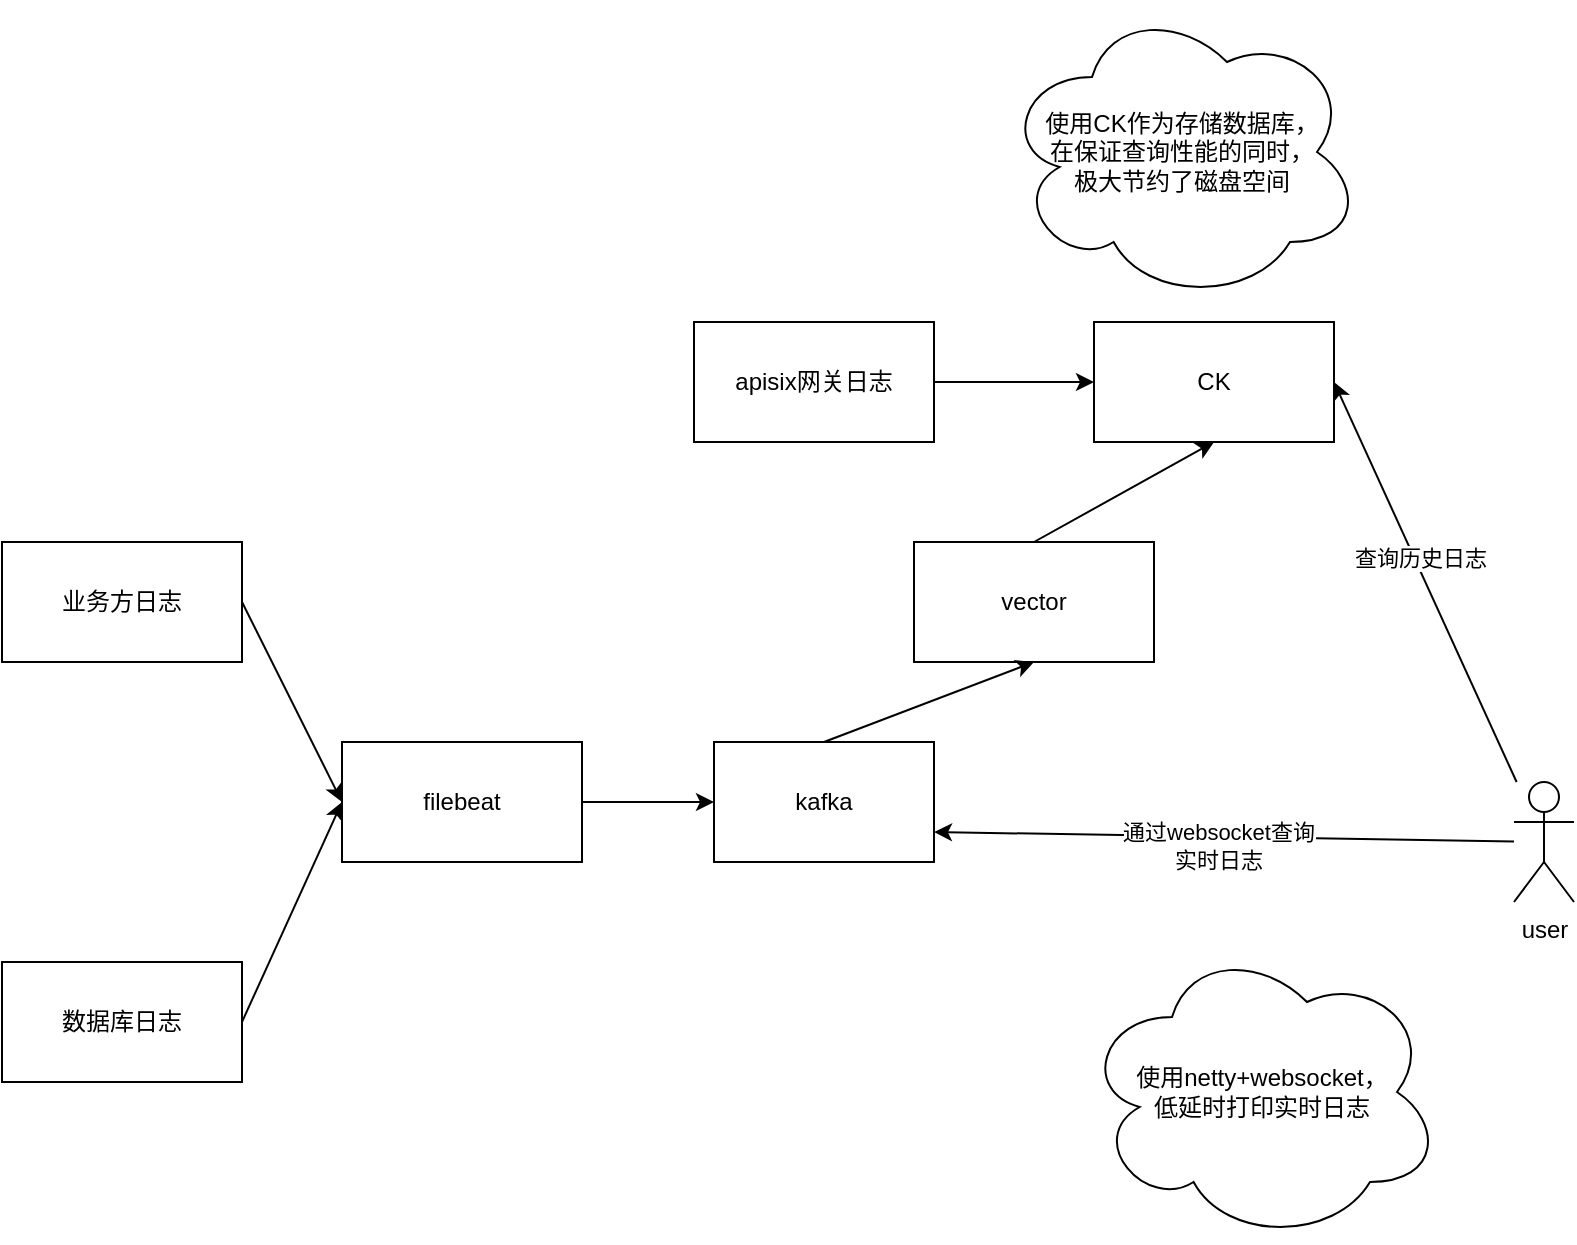 <mxfile version="24.6.4" type="github">
  <diagram name="第 1 页" id="ueAJS5mP7FaN1MOuHvFC">
    <mxGraphModel dx="1434" dy="744" grid="1" gridSize="10" guides="1" tooltips="1" connect="1" arrows="1" fold="1" page="1" pageScale="1" pageWidth="827" pageHeight="1169" math="0" shadow="0">
      <root>
        <mxCell id="0" />
        <mxCell id="1" parent="0" />
        <mxCell id="4DzzyMRUXaFFxC4SUeA8-1" value="user" style="shape=umlActor;verticalLabelPosition=bottom;verticalAlign=top;html=1;outlineConnect=0;" vertex="1" parent="1">
          <mxGeometry x="780" y="430" width="30" height="60" as="geometry" />
        </mxCell>
        <mxCell id="4DzzyMRUXaFFxC4SUeA8-4" value="" style="endArrow=classic;html=1;rounded=0;entryX=1;entryY=0.5;entryDx=0;entryDy=0;" edge="1" parent="1" source="4DzzyMRUXaFFxC4SUeA8-1" target="4DzzyMRUXaFFxC4SUeA8-5">
          <mxGeometry width="50" height="50" relative="1" as="geometry">
            <mxPoint x="394" y="510" as="sourcePoint" />
            <mxPoint x="594" y="310" as="targetPoint" />
            <Array as="points" />
          </mxGeometry>
        </mxCell>
        <mxCell id="4DzzyMRUXaFFxC4SUeA8-8" value="查询历史日志" style="edgeLabel;html=1;align=center;verticalAlign=middle;resizable=0;points=[];" vertex="1" connectable="0" parent="4DzzyMRUXaFFxC4SUeA8-4">
          <mxGeometry x="0.114" y="-3" relative="1" as="geometry">
            <mxPoint as="offset" />
          </mxGeometry>
        </mxCell>
        <mxCell id="4DzzyMRUXaFFxC4SUeA8-5" value="CK" style="rounded=0;whiteSpace=wrap;html=1;" vertex="1" parent="1">
          <mxGeometry x="570" y="200" width="120" height="60" as="geometry" />
        </mxCell>
        <mxCell id="4DzzyMRUXaFFxC4SUeA8-6" value="" style="endArrow=classic;html=1;rounded=0;entryX=1;entryY=0.75;entryDx=0;entryDy=0;" edge="1" parent="1" source="4DzzyMRUXaFFxC4SUeA8-1" target="4DzzyMRUXaFFxC4SUeA8-13">
          <mxGeometry width="50" height="50" relative="1" as="geometry">
            <mxPoint x="394" y="510" as="sourcePoint" />
            <mxPoint x="674" y="610" as="targetPoint" />
          </mxGeometry>
        </mxCell>
        <mxCell id="4DzzyMRUXaFFxC4SUeA8-9" value="通过websocket查询&lt;br&gt;实时日志" style="edgeLabel;html=1;align=center;verticalAlign=middle;resizable=0;points=[];" vertex="1" connectable="0" parent="4DzzyMRUXaFFxC4SUeA8-6">
          <mxGeometry x="0.024" y="4" relative="1" as="geometry">
            <mxPoint as="offset" />
          </mxGeometry>
        </mxCell>
        <mxCell id="4DzzyMRUXaFFxC4SUeA8-10" value="业务方日志" style="rounded=0;whiteSpace=wrap;html=1;" vertex="1" parent="1">
          <mxGeometry x="24" y="310" width="120" height="60" as="geometry" />
        </mxCell>
        <mxCell id="4DzzyMRUXaFFxC4SUeA8-11" value="" style="endArrow=classic;html=1;rounded=0;exitX=1;exitY=0.5;exitDx=0;exitDy=0;entryX=0;entryY=0.5;entryDx=0;entryDy=0;" edge="1" parent="1" source="4DzzyMRUXaFFxC4SUeA8-10" target="4DzzyMRUXaFFxC4SUeA8-12">
          <mxGeometry width="50" height="50" relative="1" as="geometry">
            <mxPoint x="394" y="510" as="sourcePoint" />
            <mxPoint x="234" y="440" as="targetPoint" />
          </mxGeometry>
        </mxCell>
        <mxCell id="4DzzyMRUXaFFxC4SUeA8-12" value="filebeat" style="rounded=0;whiteSpace=wrap;html=1;" vertex="1" parent="1">
          <mxGeometry x="194" y="410" width="120" height="60" as="geometry" />
        </mxCell>
        <mxCell id="4DzzyMRUXaFFxC4SUeA8-13" value="kafka" style="rounded=0;whiteSpace=wrap;html=1;" vertex="1" parent="1">
          <mxGeometry x="380" y="410" width="110" height="60" as="geometry" />
        </mxCell>
        <mxCell id="4DzzyMRUXaFFxC4SUeA8-14" value="" style="endArrow=classic;html=1;rounded=0;exitX=1;exitY=0.5;exitDx=0;exitDy=0;entryX=0;entryY=0.5;entryDx=0;entryDy=0;" edge="1" parent="1" source="4DzzyMRUXaFFxC4SUeA8-12" target="4DzzyMRUXaFFxC4SUeA8-13">
          <mxGeometry width="50" height="50" relative="1" as="geometry">
            <mxPoint x="394" y="510" as="sourcePoint" />
            <mxPoint x="374" y="450" as="targetPoint" />
          </mxGeometry>
        </mxCell>
        <mxCell id="4DzzyMRUXaFFxC4SUeA8-17" value="数据库日志" style="rounded=0;whiteSpace=wrap;html=1;" vertex="1" parent="1">
          <mxGeometry x="24" y="520" width="120" height="60" as="geometry" />
        </mxCell>
        <mxCell id="4DzzyMRUXaFFxC4SUeA8-19" value="apisix网关日志" style="rounded=0;whiteSpace=wrap;html=1;" vertex="1" parent="1">
          <mxGeometry x="370" y="200" width="120" height="60" as="geometry" />
        </mxCell>
        <mxCell id="4DzzyMRUXaFFxC4SUeA8-22" value="" style="endArrow=classic;html=1;rounded=0;exitX=1;exitY=0.5;exitDx=0;exitDy=0;entryX=0;entryY=0.5;entryDx=0;entryDy=0;" edge="1" parent="1" source="4DzzyMRUXaFFxC4SUeA8-19" target="4DzzyMRUXaFFxC4SUeA8-5">
          <mxGeometry width="50" height="50" relative="1" as="geometry">
            <mxPoint x="394" y="510" as="sourcePoint" />
            <mxPoint x="444" y="460" as="targetPoint" />
          </mxGeometry>
        </mxCell>
        <mxCell id="4DzzyMRUXaFFxC4SUeA8-23" value="" style="endArrow=classic;html=1;rounded=0;exitX=1;exitY=0.5;exitDx=0;exitDy=0;entryX=0;entryY=0.5;entryDx=0;entryDy=0;" edge="1" parent="1" source="4DzzyMRUXaFFxC4SUeA8-17" target="4DzzyMRUXaFFxC4SUeA8-12">
          <mxGeometry width="50" height="50" relative="1" as="geometry">
            <mxPoint x="394" y="510" as="sourcePoint" />
            <mxPoint x="444" y="460" as="targetPoint" />
          </mxGeometry>
        </mxCell>
        <mxCell id="4DzzyMRUXaFFxC4SUeA8-25" value="使用netty+websocket，&lt;div&gt;低延时打印实时日志&lt;/div&gt;" style="ellipse;shape=cloud;whiteSpace=wrap;html=1;" vertex="1" parent="1">
          <mxGeometry x="564" y="510" width="180" height="150" as="geometry" />
        </mxCell>
        <mxCell id="4DzzyMRUXaFFxC4SUeA8-26" value="使用CK作为存储数据库，&lt;div&gt;在保证查询性能的同时，&lt;/div&gt;&lt;div&gt;极大节约了磁盘空间&lt;/div&gt;" style="ellipse;shape=cloud;whiteSpace=wrap;html=1;" vertex="1" parent="1">
          <mxGeometry x="524" y="40" width="180" height="150" as="geometry" />
        </mxCell>
        <mxCell id="4DzzyMRUXaFFxC4SUeA8-32" value="vector" style="rounded=0;whiteSpace=wrap;html=1;" vertex="1" parent="1">
          <mxGeometry x="480" y="310" width="120" height="60" as="geometry" />
        </mxCell>
        <mxCell id="4DzzyMRUXaFFxC4SUeA8-34" value="" style="endArrow=classic;html=1;rounded=0;exitX=0.5;exitY=0;exitDx=0;exitDy=0;entryX=0.5;entryY=1;entryDx=0;entryDy=0;" edge="1" parent="1" source="4DzzyMRUXaFFxC4SUeA8-13" target="4DzzyMRUXaFFxC4SUeA8-32">
          <mxGeometry width="50" height="50" relative="1" as="geometry">
            <mxPoint x="470" y="410" as="sourcePoint" />
            <mxPoint x="520" y="360" as="targetPoint" />
          </mxGeometry>
        </mxCell>
        <mxCell id="4DzzyMRUXaFFxC4SUeA8-35" value="" style="endArrow=classic;html=1;rounded=0;exitX=0.5;exitY=0;exitDx=0;exitDy=0;entryX=0.5;entryY=1;entryDx=0;entryDy=0;" edge="1" parent="1" source="4DzzyMRUXaFFxC4SUeA8-32" target="4DzzyMRUXaFFxC4SUeA8-5">
          <mxGeometry width="50" height="50" relative="1" as="geometry">
            <mxPoint x="390" y="250" as="sourcePoint" />
            <mxPoint x="440" y="200" as="targetPoint" />
          </mxGeometry>
        </mxCell>
      </root>
    </mxGraphModel>
  </diagram>
</mxfile>
